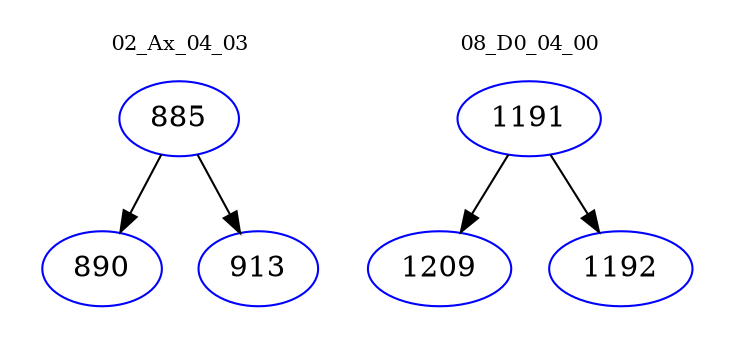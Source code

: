 digraph{
subgraph cluster_0 {
color = white
label = "02_Ax_04_03";
fontsize=10;
T0_885 [label="885", color="blue"]
T0_885 -> T0_890 [color="black"]
T0_890 [label="890", color="blue"]
T0_885 -> T0_913 [color="black"]
T0_913 [label="913", color="blue"]
}
subgraph cluster_1 {
color = white
label = "08_D0_04_00";
fontsize=10;
T1_1191 [label="1191", color="blue"]
T1_1191 -> T1_1209 [color="black"]
T1_1209 [label="1209", color="blue"]
T1_1191 -> T1_1192 [color="black"]
T1_1192 [label="1192", color="blue"]
}
}
